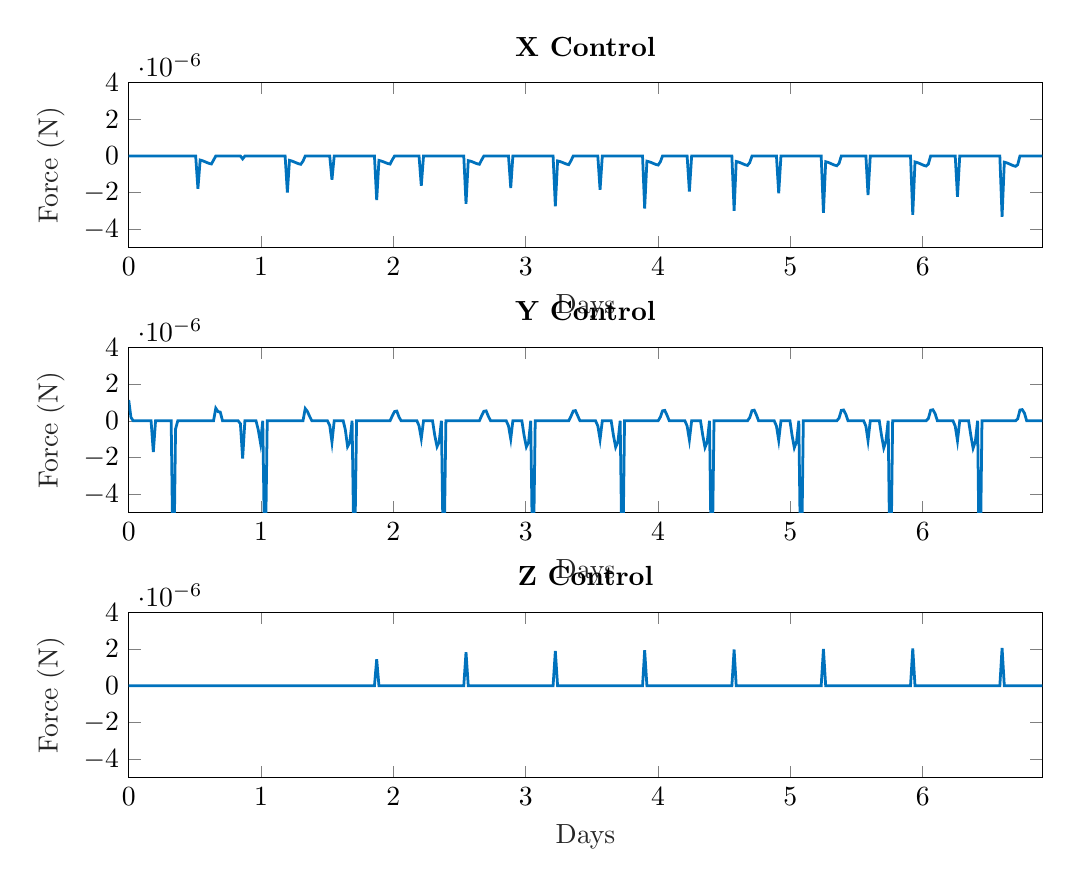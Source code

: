 % This file was created by matlab2tikz.
%
%The latest updates can be retrieved from
%  http://www.mathworks.com/matlabcentral/fileexchange/22022-matlab2tikz-matlab2tikz
%where you can also make suggestions and rate matlab2tikz.
%
\definecolor{mycolor1}{rgb}{0.0,0.447,0.741}%
%
\begin{tikzpicture}

\begin{axis}[%
width=4.568in,
height=0.827in,
at={(0.766in,3.215in)},
scale only axis,
xmin=0,
xmax=6.904,
xlabel style={font=\color{white!15!black}},
xlabel={Days},
ymin=-5e-06,
ymax=4e-06,
ylabel style={font=\color{white!15!black}},
ylabel={Force (N)},
axis background/.style={fill=white},
title style={font=\bfseries},
title={X Control}
]
\addplot [color=mycolor1, line width=1.0pt, forget plot]
  table[row sep=crcr]{%
0	-6.658e-17\\
0.017	-2.998e-17\\
0.034	-7.17e-18\\
0.051	1.086e-17\\
0.068	2.652e-17\\
0.084	4.226e-17\\
0.101	5.779e-17\\
0.118	7.443e-17\\
0.135	9.506e-17\\
0.152	1.25e-16\\
0.169	1.854e-16\\
0.186	-1.259e-15\\
0.203	-3.234e-16\\
0.219	-1.581e-16\\
0.236	-8.266e-17\\
0.253	-3.598e-17\\
0.27	-2.712e-18\\
0.287	2.094e-17\\
0.304	3.628e-17\\
0.321	4.289e-17\\
0.338	4.145e-17\\
0.354	3.998e-17\\
0.371	3.089e-17\\
0.388	2.204e-17\\
0.405	7.507e-18\\
0.422	-3.794e-18\\
0.439	-5.737e-18\\
0.456	-1.295e-16\\
0.473	-1.049e-16\\
0.49	-9.471e-17\\
0.506	-8.242e-17\\
0.523	-1.787e-06\\
0.54	-2.198e-07\\
0.557	-2.561e-07\\
0.574	-3.039e-07\\
0.591	-3.56e-07\\
0.608	-4.035e-07\\
0.625	-4.322e-07\\
0.641	-2.251e-07\\
0.658	-1.115e-16\\
0.675	-4.626e-17\\
0.692	-2.301e-17\\
0.709	-7.487e-19\\
0.726	2.044e-17\\
0.743	2.993e-17\\
0.76	4.813e-17\\
0.777	6.494e-17\\
0.793	8.531e-17\\
0.81	1.212e-16\\
0.827	1.927e-16\\
0.844	7.299e-16\\
0.861	-1.579e-07\\
0.878	-3.889e-19\\
0.895	1.041e-20\\
0.912	2.157e-19\\
0.928	-1.281e-19\\
0.945	1.295e-19\\
0.962	3.036e-19\\
0.979	7.174e-20\\
0.996	6.115e-19\\
1.013	3.381e-20\\
1.03	3.034e-19\\
1.047	-4.025e-19\\
1.063	6.685e-19\\
1.08	-5.884e-19\\
1.097	6.806e-19\\
1.114	5.05e-19\\
1.131	9.657e-18\\
1.148	7.747e-18\\
1.165	-4.038e-18\\
1.182	1.082e-19\\
1.199	-1.983e-06\\
1.215	-2.363e-07\\
1.232	-2.713e-07\\
1.249	-3.187e-07\\
1.266	-3.715e-07\\
1.283	-4.205e-07\\
1.3	-4.514e-07\\
1.317	-2.822e-07\\
1.334	-3.696e-17\\
1.35	-1.583e-17\\
1.367	-7.252e-18\\
1.384	7.579e-20\\
1.401	5.727e-18\\
1.418	1.038e-17\\
1.435	1.577e-17\\
1.452	2.229e-17\\
1.469	3.022e-17\\
1.485	4.24e-17\\
1.502	7.102e-17\\
1.519	1.144e-16\\
1.536	-1.293e-06\\
1.553	-8.08e-18\\
1.57	-3.454e-18\\
1.587	-1.668e-18\\
1.604	-5.842e-19\\
1.621	2.494e-19\\
1.637	9.084e-19\\
1.654	5.707e-19\\
1.671	5.807e-19\\
1.688	5.295e-19\\
1.705	7.076e-19\\
1.722	6.769e-19\\
1.739	5.452e-19\\
1.756	4.687e-19\\
1.772	5.32e-20\\
1.789	1.33e-19\\
1.806	-7.818e-18\\
1.823	-5.595e-18\\
1.84	-4.963e-18\\
1.857	-3.697e-18\\
1.874	-2.403e-06\\
1.891	-2.397e-07\\
1.907	-2.697e-07\\
1.924	-3.131e-07\\
1.941	-3.628e-07\\
1.958	-4.096e-07\\
1.975	-4.389e-07\\
1.992	-2.049e-07\\
2.009	-1.254e-17\\
2.026	-4.895e-18\\
2.043	-3.458e-18\\
2.059	-7.557e-19\\
2.076	1.539e-18\\
2.093	2.436e-18\\
2.11	3.579e-18\\
2.127	7.025e-18\\
2.144	9.314e-18\\
2.161	1.647e-17\\
2.178	2.833e-17\\
2.194	1.592e-17\\
2.211	-1.624e-06\\
2.228	-7.252e-18\\
2.245	-3.118e-18\\
2.262	-1.602e-18\\
2.279	-6.156e-19\\
2.296	1.084e-19\\
2.313	8.722e-19\\
2.33	4.249e-19\\
2.346	4.084e-19\\
2.363	4.983e-19\\
2.38	5.989e-19\\
2.397	7.251e-19\\
2.414	6.978e-19\\
2.431	5.941e-19\\
2.448	6.007e-19\\
2.465	9.29e-19\\
2.481	-7.16e-18\\
2.498	-4.418e-18\\
2.515	-4.297e-18\\
2.532	-3.036e-18\\
2.549	-2.601e-06\\
2.566	-2.52e-07\\
2.583	-2.814e-07\\
2.6	-3.246e-07\\
2.616	-3.743e-07\\
2.633	-4.212e-07\\
2.65	-4.506e-07\\
2.667	-2.12e-07\\
2.684	-7.105e-17\\
2.701	-2.936e-17\\
2.718	-1.395e-17\\
2.735	-4.055e-19\\
2.752	1.011e-17\\
2.768	2.072e-17\\
2.785	3.115e-17\\
2.802	4.392e-17\\
2.819	6.037e-17\\
2.836	8.774e-17\\
2.853	1.629e-16\\
2.87	1.371e-16\\
2.887	-1.736e-06\\
2.903	-2.496e-18\\
2.92	-7.76e-19\\
2.937	-3.095e-19\\
2.954	-1.876e-19\\
2.971	2.122e-20\\
2.988	-9.477e-19\\
3.005	1.874e-19\\
3.022	2.015e-19\\
3.038	-2.567e-19\\
3.055	3.353e-19\\
3.072	1.439e-19\\
3.089	-6.754e-20\\
3.106	1.284e-19\\
3.123	5.842e-20\\
3.14	1.377e-18\\
3.157	-1.962e-18\\
3.174	-3.5e-20\\
3.19	-6.202e-19\\
3.207	-8.617e-19\\
3.224	-2.733e-06\\
3.241	-2.673e-07\\
3.258	-2.975e-07\\
3.275	-3.418e-07\\
3.292	-3.928e-07\\
3.309	-4.409e-07\\
3.325	-4.711e-07\\
3.342	-2.605e-07\\
3.359	-1.749e-17\\
3.376	-7.322e-18\\
3.393	-3.086e-18\\
3.41	-1.552e-19\\
3.427	2.607e-18\\
3.444	5.314e-18\\
3.46	7.849e-18\\
3.477	1.096e-17\\
3.494	1.522e-17\\
3.511	2.153e-17\\
3.528	3.89e-17\\
3.545	3.907e-17\\
3.562	-1.836e-06\\
3.579	-1.73e-18\\
3.596	-7.426e-19\\
3.612	-2.09e-19\\
3.629	-1.234e-19\\
3.646	1.544e-20\\
3.663	1.852e-19\\
3.68	5.371e-20\\
3.697	9.629e-20\\
3.714	1.5e-19\\
3.731	5.735e-21\\
3.747	1.475e-19\\
3.764	3.081e-19\\
3.781	5.548e-19\\
3.798	1.673e-19\\
3.815	-5.314e-19\\
3.832	-3.027e-18\\
3.849	-2.281e-18\\
3.866	-1.552e-18\\
3.883	-2.505e-19\\
3.899	-2.857e-06\\
3.916	-2.823e-07\\
3.933	-3.135e-07\\
3.95	-3.589e-07\\
3.967	-4.111e-07\\
3.984	-4.604e-07\\
4.001	-4.915e-07\\
4.018	-3.104e-07\\
4.034	-2.248e-17\\
4.051	-9.714e-18\\
4.068	-4.567e-18\\
4.085	-2.62e-20\\
4.102	3.277e-18\\
4.119	6.882e-18\\
4.136	1.053e-17\\
4.153	1.454e-17\\
4.169	2.009e-17\\
4.186	2.899e-17\\
4.203	5.198e-17\\
4.22	5.305e-17\\
4.237	-1.934e-06\\
4.254	-1.65e-16\\
4.271	-7.153e-17\\
4.288	-3.531e-17\\
4.305	-1.324e-17\\
4.321	2.822e-18\\
4.338	1.581e-17\\
4.355	9.928e-18\\
4.372	9.165e-18\\
4.389	9.979e-18\\
4.406	1.457e-17\\
4.423	1.798e-17\\
4.44	1.909e-17\\
4.456	1.796e-17\\
4.473	1.518e-17\\
4.49	1.703e-17\\
4.507	-1.322e-16\\
4.524	-1.025e-16\\
4.541	-8.592e-17\\
4.558	-7.171e-17\\
4.575	-2.976e-06\\
4.591	-2.968e-07\\
4.608	-3.288e-07\\
4.625	-3.753e-07\\
4.642	-4.287e-07\\
4.659	-4.792e-07\\
4.676	-5.112e-07\\
4.693	-3.589e-07\\
4.71	-6.66e-16\\
4.727	-2.854e-16\\
4.743	-1.318e-16\\
4.76	-3.712e-18\\
4.777	1.01e-16\\
4.794	2.019e-16\\
4.811	3.082e-16\\
4.828	4.293e-16\\
4.845	5.875e-16\\
4.862	8.522e-16\\
4.878	1.544e-15\\
4.895	1.629e-15\\
4.912	-2.032e-06\\
4.929	-1.161e-16\\
4.946	-4.969e-17\\
4.963	-2.443e-17\\
4.98	-9.891e-18\\
4.997	2.88e-18\\
5.013	1.096e-17\\
5.03	6.513e-18\\
5.047	5.768e-18\\
5.064	6.417e-18\\
5.081	9.322e-18\\
5.098	1.144e-17\\
5.115	1.235e-17\\
5.132	1.243e-17\\
5.149	1.089e-17\\
5.165	9.448e-18\\
5.182	-7.513e-17\\
5.199	-6.169e-17\\
5.216	-5.278e-17\\
5.233	-4.44e-17\\
5.25	-3.09e-06\\
5.267	-3.105e-07\\
5.284	-3.432e-07\\
5.3	-3.907e-07\\
5.317	-4.451e-07\\
5.334	-4.966e-07\\
5.351	-5.292e-07\\
5.368	-4.019e-07\\
5.385	-2.826e-17\\
5.402	-1.195e-17\\
5.419	-5.492e-18\\
5.436	-1.963e-19\\
5.452	4.201e-18\\
5.469	8.314e-18\\
5.486	1.294e-17\\
5.503	1.774e-17\\
5.52	2.445e-17\\
5.537	3.552e-17\\
5.554	6.511e-17\\
5.571	6.841e-17\\
5.587	-2.13e-06\\
5.604	-6.053e-19\\
5.621	-7.665e-19\\
5.638	2.464e-20\\
5.655	5.9e-20\\
5.672	4.521e-19\\
5.689	1.665e-19\\
5.706	2.212e-19\\
5.722	5.182e-20\\
5.739	8.143e-20\\
5.756	3.019e-19\\
5.773	2.827e-19\\
5.79	-3.629e-19\\
5.807	-1.425e-19\\
5.824	1.99e-19\\
5.841	7.84e-19\\
5.858	4.313e-19\\
5.874	-7.135e-20\\
5.891	-7.617e-19\\
5.908	-1.0e-18\\
5.925	-3.199e-06\\
5.942	-3.232e-07\\
5.959	-3.565e-07\\
5.976	-4.046e-07\\
5.993	-4.598e-07\\
6.009	-5.12e-07\\
6.026	-5.452e-07\\
6.043	-4.37e-07\\
6.06	-4.961e-17\\
6.077	-2.098e-17\\
6.094	-9.673e-18\\
6.111	-3.061e-19\\
6.128	7.103e-18\\
6.144	1.436e-17\\
6.161	2.185e-17\\
6.178	3.066e-17\\
6.195	4.196e-17\\
6.212	6.095e-17\\
6.229	1.116e-16\\
6.246	1.134e-16\\
6.263	-2.226e-06\\
6.28	-1.695e-18\\
6.296	-6.811e-19\\
6.313	-5.576e-19\\
6.33	-1.171e-19\\
6.347	-4.819e-21\\
6.364	2.941e-19\\
6.381	1.957e-19\\
6.398	4.177e-19\\
6.415	5.846e-19\\
6.431	2.139e-19\\
6.448	-6.21e-20\\
6.465	-2.649e-19\\
6.482	-7.755e-20\\
6.499	4.015e-19\\
6.516	-1.477e-19\\
6.533	-1.155e-18\\
6.55	-4.985e-18\\
6.566	-7.516e-19\\
6.583	2.884e-18\\
6.6	-3.304e-06\\
6.617	-3.354e-07\\
6.634	-3.691e-07\\
6.651	-4.178e-07\\
6.668	-4.738e-07\\
6.685	-5.267e-07\\
6.702	-5.603e-07\\
6.718	-4.706e-07\\
6.735	-7.233e-17\\
6.752	-3.072e-17\\
6.769	-1.432e-17\\
6.786	-9.975e-19\\
6.803	9.785e-18\\
6.82	2.014e-17\\
6.837	3.089e-17\\
6.853	4.33e-17\\
6.87	5.94e-17\\
6.887	8.63e-17\\
6.904	1.574e-16\\
};
\end{axis}

\begin{axis}[%
width=4.568in,
height=0.827in,
at={(0.766in,1.891in)},
scale only axis,
xmin=0,
xmax=6.904,
xlabel style={font=\color{white!15!black}},
xlabel={Days},
ymin=-5e-06,
ymax=4e-06,
ylabel style={font=\color{white!15!black}},
ylabel={Force (N)},
axis background/.style={fill=white},
title style={font=\bfseries},
title={Y Control}
]
\addplot [color=mycolor1, line width=1.0pt, forget plot]
  table[row sep=crcr]{%
0	1.127e-06\\
0.017	1.84e-07\\
0.034	1.276e-15\\
0.051	4.774e-16\\
0.068	2.416e-16\\
0.084	1.337e-16\\
0.101	7.656e-17\\
0.118	3.92e-17\\
0.135	1.142e-17\\
0.152	-1.465e-17\\
0.169	-4.672e-17\\
0.186	-1.704e-06\\
0.203	-3.69e-15\\
0.219	-2.376e-15\\
0.236	-2.143e-15\\
0.253	-2.305e-15\\
0.27	-2.857e-15\\
0.287	-4.13e-15\\
0.304	-7.439e-15\\
0.321	-1.92e-14\\
0.338	-9.649e-06\\
0.354	-4.433e-07\\
0.371	-1.732e-14\\
0.388	-4.183e-15\\
0.405	-2.007e-15\\
0.422	-1.223e-15\\
0.439	-8.372e-16\\
0.456	-3.075e-16\\
0.473	-2.136e-16\\
0.49	-1.444e-16\\
0.506	-9.458e-17\\
0.523	-1.444e-16\\
0.54	-8.155e-17\\
0.557	-4.024e-17\\
0.574	-1.641e-17\\
0.591	2.956e-18\\
0.608	3.327e-17\\
0.625	9.614e-17\\
0.641	3.684e-15\\
0.658	6.846e-07\\
0.675	4.979e-07\\
0.692	4.726e-07\\
0.709	3.382e-16\\
0.726	1.545e-16\\
0.743	8.249e-17\\
0.76	4.398e-17\\
0.777	1.33e-17\\
0.793	-1.031e-17\\
0.81	-3.874e-17\\
0.827	-1.122e-16\\
0.844	-1.577e-07\\
0.861	-2.059e-06\\
0.878	-2.138e-18\\
0.895	-1.251e-18\\
0.912	-8.987e-19\\
0.928	-1.303e-18\\
0.945	-2.187e-18\\
0.962	-3.41e-18\\
0.979	-4.885e-07\\
0.996	-1.208e-06\\
1.013	-3.152e-15\\
1.03	-8.66e-06\\
1.047	-2.191e-17\\
1.063	-6.147e-18\\
1.08	-2.545e-18\\
1.097	-1.24e-18\\
1.114	-1.026e-18\\
1.131	-3.166e-19\\
1.148	1.203e-18\\
1.165	-1.357e-18\\
1.182	-1.736e-17\\
1.199	-4.088e-17\\
1.215	-2.388e-17\\
1.232	-1.3e-17\\
1.249	-5.687e-18\\
1.266	1.808e-18\\
1.283	1.204e-17\\
1.3	3.391e-17\\
1.317	3.27e-15\\
1.334	6.651e-07\\
1.35	5.171e-07\\
1.367	2.413e-07\\
1.384	1.373e-16\\
1.401	5.392e-17\\
1.418	2.698e-17\\
1.435	1.353e-17\\
1.452	4.268e-18\\
1.469	-3.413e-18\\
1.485	-1.524e-17\\
1.502	-4.406e-17\\
1.519	-2.517e-07\\
1.536	-1.161e-06\\
1.553	-5.774e-17\\
1.57	-3.873e-17\\
1.587	-3.793e-17\\
1.604	-4.77e-17\\
1.621	-8.466e-17\\
1.637	-4.84e-07\\
1.654	-1.403e-06\\
1.671	-1.175e-06\\
1.688	1.659e-18\\
1.705	-8.628e-06\\
1.722	-5.877e-16\\
1.739	-2.175e-16\\
1.756	-8.777e-17\\
1.772	-4.488e-17\\
1.789	-3.522e-17\\
1.806	-3.523e-18\\
1.823	-2.179e-18\\
1.84	-1.557e-18\\
1.857	-6.457e-19\\
1.874	-1.333e-17\\
1.891	-5.547e-18\\
1.907	-4.149e-18\\
1.924	-2.221e-18\\
1.941	3.643e-19\\
1.958	2.807e-18\\
1.975	1.003e-17\\
1.992	2.704e-07\\
2.009	5.045e-07\\
2.026	5.285e-07\\
2.043	2.012e-07\\
2.059	3.643e-17\\
2.076	1.358e-17\\
2.093	6.355e-18\\
2.11	4.048e-18\\
2.127	3.805e-19\\
2.144	-2.335e-18\\
2.161	-3.43e-18\\
2.178	-3.051e-17\\
2.194	-2.72e-07\\
2.211	-9.644e-07\\
2.228	-5.36e-17\\
2.245	-3.529e-17\\
2.262	-3.37e-17\\
2.279	-4.111e-17\\
2.296	-7.024e-17\\
2.313	-8.004e-07\\
2.33	-1.403e-06\\
2.346	-1.165e-06\\
2.363	1.361e-18\\
2.38	-8.844e-06\\
2.397	-6.826e-16\\
2.414	-1.958e-16\\
2.431	-7.634e-17\\
2.448	-3.95e-17\\
2.465	-3.329e-17\\
2.481	-3.536e-18\\
2.498	-2.281e-18\\
2.515	-1.297e-18\\
2.532	-2.978e-19\\
2.549	-7.102e-17\\
2.566	-4.255e-17\\
2.583	-2.332e-17\\
2.6	-9.913e-18\\
2.616	3.811e-18\\
2.633	2.244e-17\\
2.65	6.136e-17\\
2.667	2.752e-07\\
2.684	5.167e-07\\
2.701	5.411e-07\\
2.718	2.394e-07\\
2.735	2.242e-16\\
2.752	9.057e-17\\
2.768	4.455e-17\\
2.785	2.095e-17\\
2.802	4.59e-18\\
2.819	-1.089e-17\\
2.836	-3.519e-17\\
2.853	-1.221e-16\\
2.87	-2.756e-07\\
2.887	-9.834e-07\\
2.903	-9.306e-18\\
2.92	-6.717e-18\\
2.937	-6.11e-18\\
2.954	-7.732e-18\\
2.971	-1.346e-17\\
2.988	-7.974e-07\\
3.005	-1.418e-06\\
3.022	-1.157e-06\\
3.038	-5.391e-17\\
3.055	-9.125e-06\\
3.072	-1.617e-16\\
3.089	-4.06e-17\\
3.106	-1.626e-17\\
3.123	-8.122e-18\\
3.14	-7.679e-18\\
3.157	-1.551e-19\\
3.174	1.521e-20\\
3.19	3.604e-19\\
3.207	-1.452e-19\\
3.224	-1.734e-17\\
3.241	-1.061e-17\\
3.258	-6.158e-18\\
3.275	-2.437e-18\\
3.292	9.977e-19\\
3.309	5.615e-18\\
3.325	1.542e-17\\
3.342	2.434e-07\\
3.359	5.295e-07\\
3.376	5.541e-07\\
3.393	2.734e-07\\
3.41	5.537e-17\\
3.427	2.281e-17\\
3.444	1.14e-17\\
3.46	5.57e-18\\
3.477	1.495e-18\\
3.494	-2.243e-18\\
3.511	-8.675e-18\\
3.528	-2.774e-17\\
3.545	-2.799e-07\\
3.562	-1.012e-06\\
3.579	-1.106e-17\\
3.596	-7.5e-18\\
3.612	-7.195e-18\\
3.629	-8.845e-18\\
3.646	-1.69e-17\\
3.663	-7.905e-07\\
3.68	-1.433e-06\\
3.697	-1.149e-06\\
3.714	-5.89e-16\\
3.731	-9.398e-06\\
3.747	-1.547e-16\\
3.764	-4.82e-17\\
3.781	-1.716e-17\\
3.798	-8.689e-18\\
3.815	-5.03e-18\\
3.832	-8.862e-19\\
3.849	-1.226e-18\\
3.866	2.873e-20\\
3.883	1.345e-19\\
3.899	-2.384e-17\\
3.916	-1.398e-17\\
3.933	-7.845e-18\\
3.95	-3.288e-18\\
3.967	1.05e-18\\
3.984	7.134e-18\\
4.001	2.073e-17\\
4.018	2.098e-07\\
4.034	5.419e-07\\
4.051	5.665e-07\\
4.068	3.036e-07\\
4.085	7.425e-17\\
4.102	3.072e-17\\
4.119	1.527e-17\\
4.136	6.868e-18\\
4.153	1.808e-18\\
4.169	-3.662e-18\\
4.186	-1.092e-17\\
4.203	-3.72e-17\\
4.22	-2.843e-07\\
4.237	-1.038e-06\\
4.254	-1.239e-15\\
4.271	-8.263e-16\\
4.288	-7.943e-16\\
4.305	-9.773e-16\\
4.321	-1.693e-15\\
4.338	-7.875e-07\\
4.355	-1.448e-06\\
4.372	-1.142e-06\\
4.389	-8.061e-14\\
4.406	-9.656e-06\\
4.423	-2.371e-14\\
4.44	-4.703e-15\\
4.456	-1.834e-15\\
4.473	-8.893e-16\\
4.49	-5.306e-16\\
4.507	-8.872e-17\\
4.524	-5.059e-17\\
4.541	-2.72e-17\\
4.558	-7.213e-18\\
4.575	-7.095e-16\\
4.591	-4.196e-16\\
4.608	-2.364e-16\\
4.625	-9.664e-17\\
4.642	3.449e-17\\
4.659	2.068e-16\\
4.676	5.98e-16\\
4.693	1.769e-07\\
4.71	5.536e-07\\
4.727	5.782e-07\\
4.743	3.3e-07\\
4.76	2.197e-15\\
4.777	9.081e-16\\
4.794	4.572e-16\\
4.811	2.22e-16\\
4.828	6.014e-17\\
4.845	-9.415e-17\\
4.862	-3.235e-16\\
4.878	-1.069e-15\\
4.895	-2.888e-07\\
4.912	-1.06e-06\\
4.929	-8.864e-16\\
4.946	-5.885e-16\\
4.963	-5.67e-16\\
4.98	-6.981e-16\\
4.997	-1.211e-15\\
5.013	-7.906e-07\\
5.03	-1.463e-06\\
5.047	-1.136e-06\\
5.064	-6.337e-14\\
5.081	-9.894e-06\\
5.098	-1.244e-14\\
5.115	-3.104e-15\\
5.132	-1.253e-15\\
5.149	-6.187e-16\\
5.165	-3.736e-16\\
5.182	-6.969e-17\\
5.199	-3.962e-17\\
5.216	-2.379e-17\\
5.233	-8.304e-18\\
5.25	-3.011e-17\\
5.267	-1.765e-17\\
5.284	-9.924e-18\\
5.3	-4.045e-18\\
5.317	1.404e-18\\
5.334	8.452e-18\\
5.351	2.463e-17\\
5.368	1.484e-07\\
5.385	5.646e-07\\
5.402	5.893e-07\\
5.419	3.583e-07\\
5.436	9.235e-17\\
5.452	3.793e-17\\
5.469	1.921e-17\\
5.486	9.136e-18\\
5.503	2.358e-18\\
5.52	-3.263e-18\\
5.537	-1.36e-17\\
5.554	-4.533e-17\\
5.571	-2.925e-07\\
5.587	-1.074e-06\\
5.604	-4.733e-18\\
5.621	-3.176e-18\\
5.638	-3.753e-18\\
5.655	-5.025e-18\\
5.672	-8.409e-18\\
5.689	-7.976e-07\\
5.706	-1.476e-06\\
5.722	-1.134e-06\\
5.739	-3.622e-16\\
5.756	-1.011e-05\\
5.773	-5.184e-17\\
5.79	-2.351e-17\\
5.807	-8.876e-18\\
5.824	-3.625e-18\\
5.841	-2.439e-18\\
5.858	-7.601e-19\\
5.874	-9.4e-19\\
5.891	-4.178e-19\\
5.908	-5.94e-19\\
5.925	-5.178e-17\\
5.942	-3.067e-17\\
5.959	-1.744e-17\\
5.976	-7.352e-18\\
5.993	2.088e-18\\
6.009	1.428e-17\\
6.026	4.247e-17\\
6.043	1.264e-07\\
6.06	5.749e-07\\
6.077	5.996e-07\\
6.094	3.905e-07\\
6.111	1.566e-16\\
6.128	6.481e-17\\
6.144	3.279e-17\\
6.161	1.573e-17\\
6.178	4.64e-18\\
6.195	-7.087e-18\\
6.212	-2.321e-17\\
6.229	-7.966e-17\\
6.246	-2.951e-07\\
6.263	-1.086e-06\\
6.28	-1.309e-17\\
6.296	-8.673e-18\\
6.313	-8.359e-18\\
6.33	-1.042e-17\\
6.347	-1.887e-17\\
6.364	-8.022e-07\\
6.381	-1.488e-06\\
6.398	-1.131e-06\\
6.415	-9.714e-16\\
6.431	-1.03e-05\\
6.448	-1.297e-16\\
6.465	-4.836e-17\\
6.482	-1.905e-17\\
6.499	-9.305e-18\\
6.516	-5.877e-18\\
6.533	-2.003e-18\\
6.55	-2.308e-18\\
6.566	-3.482e-18\\
6.583	2.363e-18\\
6.6	-7.461e-17\\
6.617	-4.45e-17\\
6.634	-2.545e-17\\
6.651	-1.089e-17\\
6.668	2.504e-18\\
6.685	1.943e-17\\
6.702	5.993e-17\\
6.718	1.052e-07\\
6.735	5.847e-07\\
6.752	6.094e-07\\
6.769	4.188e-07\\
6.786	2.21e-16\\
6.803	9.162e-17\\
6.82	4.603e-17\\
6.837	2.231e-17\\
6.853	5.592e-18\\
6.87	-1.002e-17\\
6.887	-3.38e-17\\
6.904	-1.128e-16\\
};
\end{axis}

\begin{axis}[%
width=4.568in,
height=0.827in,
at={(0.766in,0.566in)},
scale only axis,
xmin=0,
xmax=6.904,
xlabel style={font=\color{white!15!black}},
xlabel={Days},
ymin=-5e-06,
ymax=4e-06,
ylabel style={font=\color{white!15!black}},
ylabel={Force (N)},
axis background/.style={fill=white},
title style={font=\bfseries},
title={Z Control}
]
\addplot [color=mycolor1, line width=1.0pt, forget plot]
  table[row sep=crcr]{%
0	2.498e-17\\
0.017	1.469e-17\\
0.034	4.675e-18\\
0.051	-5.076e-18\\
0.068	-1.456e-17\\
0.084	-2.429e-17\\
0.101	-3.437e-17\\
0.118	-4.409e-17\\
0.135	-5.407e-17\\
0.152	-6.523e-17\\
0.169	-7.646e-17\\
0.186	-9.967e-17\\
0.203	-1.293e-16\\
0.219	-1.354e-16\\
0.236	-1.288e-16\\
0.253	-1.145e-16\\
0.27	-9.696e-17\\
0.287	-7.763e-17\\
0.304	-5.789e-17\\
0.321	-3.827e-17\\
0.338	-1.946e-17\\
0.354	-1.571e-18\\
0.371	1.56e-17\\
0.388	3.169e-17\\
0.405	4.699e-17\\
0.422	6.166e-17\\
0.439	7.577e-17\\
0.456	7.405e-17\\
0.473	8.619e-17\\
0.49	9.438e-17\\
0.506	1.002e-16\\
0.523	4.3e-16\\
0.54	4.234e-16\\
0.557	3.359e-16\\
0.574	2.375e-16\\
0.591	1.631e-16\\
0.608	1.136e-16\\
0.625	7.316e-17\\
0.641	4.91e-17\\
0.658	3.724e-17\\
0.675	2.583e-17\\
0.692	1.971e-17\\
0.709	5.155e-18\\
0.726	-1.603e-18\\
0.743	-1.316e-17\\
0.76	-2.329e-17\\
0.777	-3.351e-17\\
0.793	-4.325e-17\\
0.81	-5.943e-17\\
0.827	-7.516e-17\\
0.844	-1.018e-16\\
0.861	5.857e-20\\
0.878	2.741e-19\\
0.895	-7.225e-19\\
0.912	5.132e-19\\
0.928	-3.461e-20\\
0.945	5.426e-19\\
0.962	-1.625e-19\\
0.979	5.394e-19\\
0.996	-1.192e-19\\
1.013	-2.742e-19\\
1.03	-4.278e-20\\
1.047	2.043e-19\\
1.063	9.025e-20\\
1.08	-4.525e-20\\
1.097	-4.338e-20\\
1.114	2.755e-19\\
1.131	3.849e-19\\
1.148	1.773e-18\\
1.165	4.277e-19\\
1.182	-1.205e-18\\
1.199	1.937e-16\\
1.215	1.911e-16\\
1.232	1.493e-16\\
1.249	9.943e-17\\
1.266	6.433e-17\\
1.283	4.253e-17\\
1.3	2.718e-17\\
1.317	1.85e-17\\
1.334	1.385e-17\\
1.35	9.846e-18\\
1.367	5.768e-18\\
1.384	2.493e-18\\
1.401	-9.014e-19\\
1.418	-3.761e-18\\
1.435	-7.78e-18\\
1.452	-1.129e-17\\
1.469	-1.557e-17\\
1.485	-2.071e-17\\
1.502	-2.717e-17\\
1.519	-3.522e-17\\
1.536	-3.431e-18\\
1.553	-4.111e-18\\
1.57	-4.402e-18\\
1.587	-4.145e-18\\
1.604	-3.569e-18\\
1.621	-2.924e-18\\
1.637	-2.33e-18\\
1.654	-1.591e-18\\
1.671	-1.04e-18\\
1.688	-5.252e-19\\
1.705	7.52e-21\\
1.722	4.243e-19\\
1.739	8.638e-19\\
1.756	1.339e-18\\
1.772	1.767e-18\\
1.789	2.218e-18\\
1.806	1.878e-18\\
1.823	2.164e-18\\
1.84	2.56e-18\\
1.857	2.572e-18\\
1.874	1.446e-06\\
1.891	3.49e-15\\
1.907	1.692e-16\\
1.924	5.966e-17\\
1.941	3.019e-17\\
1.958	1.689e-17\\
1.975	9.715e-18\\
1.992	6.542e-18\\
2.009	4.599e-18\\
2.026	2.092e-18\\
2.043	1.39e-18\\
2.059	-6.896e-19\\
2.076	-1.138e-18\\
2.093	-1.373e-18\\
2.11	-2.422e-18\\
2.127	-4.408e-18\\
2.144	-5.406e-18\\
2.161	-7.05e-18\\
2.178	-1.196e-17\\
2.194	-1.164e-17\\
2.211	-2.909e-18\\
2.228	-3.316e-18\\
2.245	-3.381e-18\\
2.262	-3.241e-18\\
2.279	-2.718e-18\\
2.296	-2.537e-18\\
2.313	-2.045e-18\\
2.33	-1.426e-18\\
2.346	-9.073e-19\\
2.363	-4.558e-19\\
2.38	-6.377e-20\\
2.397	3.675e-19\\
2.414	7.666e-19\\
2.431	1.152e-18\\
2.448	1.507e-18\\
2.465	2.008e-18\\
2.481	1.649e-18\\
2.498	1.758e-18\\
2.515	2.108e-18\\
2.532	2.296e-18\\
2.549	1.827e-06\\
2.566	1.228e-14\\
2.583	9.92e-16\\
2.6	3.575e-16\\
2.616	1.807e-16\\
2.633	1.049e-16\\
2.65	6.575e-17\\
2.667	4.205e-17\\
2.684	3.158e-17\\
2.701	2.237e-17\\
2.718	1.323e-17\\
2.735	6.584e-18\\
2.752	6.055e-20\\
2.768	-6.779e-18\\
2.785	-1.421e-17\\
2.802	-2.214e-17\\
2.819	-3.128e-17\\
2.836	-4.291e-17\\
2.853	-5.796e-17\\
2.87	-6.868e-17\\
2.887	-6.166e-19\\
2.903	-8.177e-19\\
2.92	-1.015e-18\\
2.937	-1.373e-18\\
2.954	-7.673e-19\\
2.971	-1.15e-19\\
2.988	-1.011e-18\\
3.005	-5.988e-19\\
3.022	-1.822e-19\\
3.038	3.417e-19\\
3.055	-6.38e-20\\
3.072	4.008e-19\\
3.089	-1.996e-19\\
3.106	2.098e-20\\
3.123	6.826e-20\\
3.14	2.819e-19\\
3.157	2.792e-19\\
3.174	4.738e-21\\
3.19	5.455e-19\\
3.207	5.503e-19\\
3.224	1.892e-06\\
3.241	3.516e-15\\
3.258	2.381e-16\\
3.275	8.953e-17\\
3.292	4.613e-17\\
3.309	2.708e-17\\
3.325	1.692e-17\\
3.342	1.118e-17\\
3.359	8.36e-18\\
3.376	5.713e-18\\
3.393	3.73e-18\\
3.41	1.737e-18\\
3.427	9.98e-20\\
3.444	-1.684e-18\\
3.46	-3.438e-18\\
3.477	-5.638e-18\\
3.494	-7.983e-18\\
3.511	-1.096e-17\\
3.528	-1.477e-17\\
3.545	-1.801e-17\\
3.562	-4.957e-19\\
3.579	-7.796e-19\\
3.596	-8.222e-19\\
3.612	-7.222e-19\\
3.629	-6.249e-19\\
3.646	-6.72e-19\\
3.663	-3.461e-19\\
3.68	-2.921e-19\\
3.697	-2.296e-19\\
3.714	-2.595e-19\\
3.731	-1.99e-19\\
3.747	-1.042e-19\\
3.764	2.327e-19\\
3.781	3.016e-19\\
3.798	2.737e-19\\
3.815	4.283e-19\\
3.832	5.259e-19\\
3.849	4.352e-19\\
3.866	3.01e-19\\
3.883	6.135e-19\\
3.899	1.934e-06\\
3.916	4.952e-15\\
3.933	3.193e-16\\
3.95	1.194e-16\\
3.967	6.134e-17\\
3.984	3.592e-17\\
4.001	2.229e-17\\
4.018	1.454e-17\\
4.034	1.094e-17\\
4.051	7.485e-18\\
4.068	4.87e-18\\
4.085	2.15e-18\\
4.102	-1.377e-19\\
4.119	-2.394e-18\\
4.136	-4.885e-18\\
4.153	-7.682e-18\\
4.169	-1.063e-17\\
4.186	-1.47e-17\\
4.203	-2.01e-17\\
4.22	-2.421e-17\\
4.237	-6.093e-17\\
4.254	-7.397e-17\\
4.271	-7.681e-17\\
4.288	-7.28e-17\\
4.305	-6.465e-17\\
4.321	-5.439e-17\\
4.338	-4.331e-17\\
4.355	-3.019e-17\\
4.372	-1.929e-17\\
4.389	-9.355e-18\\
4.406	-3.061e-19\\
4.423	8.709e-18\\
4.44	1.747e-17\\
4.456	2.625e-17\\
4.473	3.49e-17\\
4.49	4.376e-17\\
4.507	3.711e-17\\
4.524	4.336e-17\\
4.541	4.851e-17\\
4.558	5.212e-17\\
4.575	1.971e-06\\
4.591	1.779e-13\\
4.608	9.602e-15\\
4.625	3.49e-15\\
4.642	1.763e-15\\
4.659	1.026e-15\\
4.676	6.358e-16\\
4.693	4.097e-16\\
4.71	3.074e-16\\
4.727	2.141e-16\\
4.743	1.316e-16\\
4.76	6.142e-17\\
4.777	-5.262e-18\\
4.794	-7.189e-17\\
4.811	-1.421e-16\\
4.828	-2.2e-16\\
4.845	-3.113e-16\\
4.862	-4.255e-16\\
4.878	-5.797e-16\\
4.895	-7.079e-16\\
4.912	-3.936e-17\\
4.929	-4.8e-17\\
4.946	-5.045e-17\\
4.963	-4.645e-17\\
4.98	-4.172e-17\\
4.997	-3.576e-17\\
5.013	-2.963e-17\\
5.03	-2.001e-17\\
5.047	-1.244e-17\\
5.064	-5.599e-18\\
5.081	5.42e-19\\
5.098	5.796e-18\\
5.115	1.145e-17\\
5.132	1.905e-17\\
5.149	2.349e-17\\
5.165	2.933e-17\\
5.182	2.602e-17\\
5.199	3.018e-17\\
5.216	3.289e-17\\
5.233	3.56e-17\\
5.25	2.003e-06\\
5.267	9.11e-15\\
5.284	4.072e-16\\
5.3	1.457e-16\\
5.317	7.294e-17\\
5.334	4.223e-17\\
5.351	2.622e-17\\
5.368	1.667e-17\\
5.385	1.25e-17\\
5.402	8.731e-18\\
5.419	5.298e-18\\
5.436	2.385e-18\\
5.452	-1.793e-19\\
5.469	-3.114e-18\\
5.486	-5.981e-18\\
5.503	-9.205e-18\\
5.52	-1.286e-17\\
5.537	-1.755e-17\\
5.554	-2.395e-17\\
5.571	-2.912e-17\\
5.587	-5.378e-19\\
5.604	-6.933e-19\\
5.621	-4.303e-19\\
5.638	-8.661e-19\\
5.655	-5.827e-19\\
5.672	1.24e-19\\
5.689	-3.471e-19\\
5.706	3.898e-20\\
5.722	-5.943e-20\\
5.739	6.571e-20\\
5.756	6.556e-19\\
5.773	9.877e-20\\
5.79	1.952e-19\\
5.807	8.909e-20\\
5.824	-3.229e-19\\
5.841	-1.428e-19\\
5.858	1.816e-19\\
5.874	1.4e-19\\
5.891	-1.675e-19\\
5.908	3.122e-19\\
5.925	2.031e-06\\
5.942	1.067e-14\\
5.959	6.971e-16\\
5.976	2.515e-16\\
5.993	1.264e-16\\
6.009	7.35e-17\\
6.026	4.562e-17\\
6.043	2.907e-17\\
6.06	2.182e-17\\
6.077	1.521e-17\\
6.094	9.21e-18\\
6.111	4.444e-18\\
6.128	-4.481e-19\\
6.144	-5.238e-18\\
6.161	-1.01e-17\\
6.178	-1.577e-17\\
6.195	-2.214e-17\\
6.212	-3.032e-17\\
6.229	-4.136e-17\\
6.246	-5.011e-17\\
6.263	-9.785e-19\\
6.28	-7.132e-21\\
6.296	-1.146e-18\\
6.313	-1.201e-18\\
6.33	-8.47e-19\\
6.347	-4.901e-19\\
6.364	-5.435e-19\\
6.381	-5.336e-19\\
6.398	-6.34e-19\\
6.415	7.641e-20\\
6.431	-1.522e-20\\
6.448	6.195e-20\\
6.465	1.794e-19\\
6.482	2.134e-19\\
6.499	-1.845e-19\\
6.516	3.489e-19\\
6.533	2.986e-19\\
6.55	2.469e-19\\
6.566	4.169e-19\\
6.583	5.108e-19\\
6.6	2.06e-06\\
6.617	1.255e-14\\
6.634	9.835e-16\\
6.651	3.607e-16\\
6.668	1.831e-16\\
6.685	1.072e-16\\
6.702	6.644e-17\\
6.718	4.252e-17\\
6.735	3.195e-17\\
6.752	2.228e-17\\
6.769	1.375e-17\\
6.786	6.529e-18\\
6.803	-4.247e-19\\
6.82	-7.233e-18\\
6.837	-1.452e-17\\
6.853	-2.249e-17\\
6.87	-3.181e-17\\
6.887	-4.35e-17\\
6.904	-5.917e-17\\
};
\end{axis}
\end{tikzpicture}%